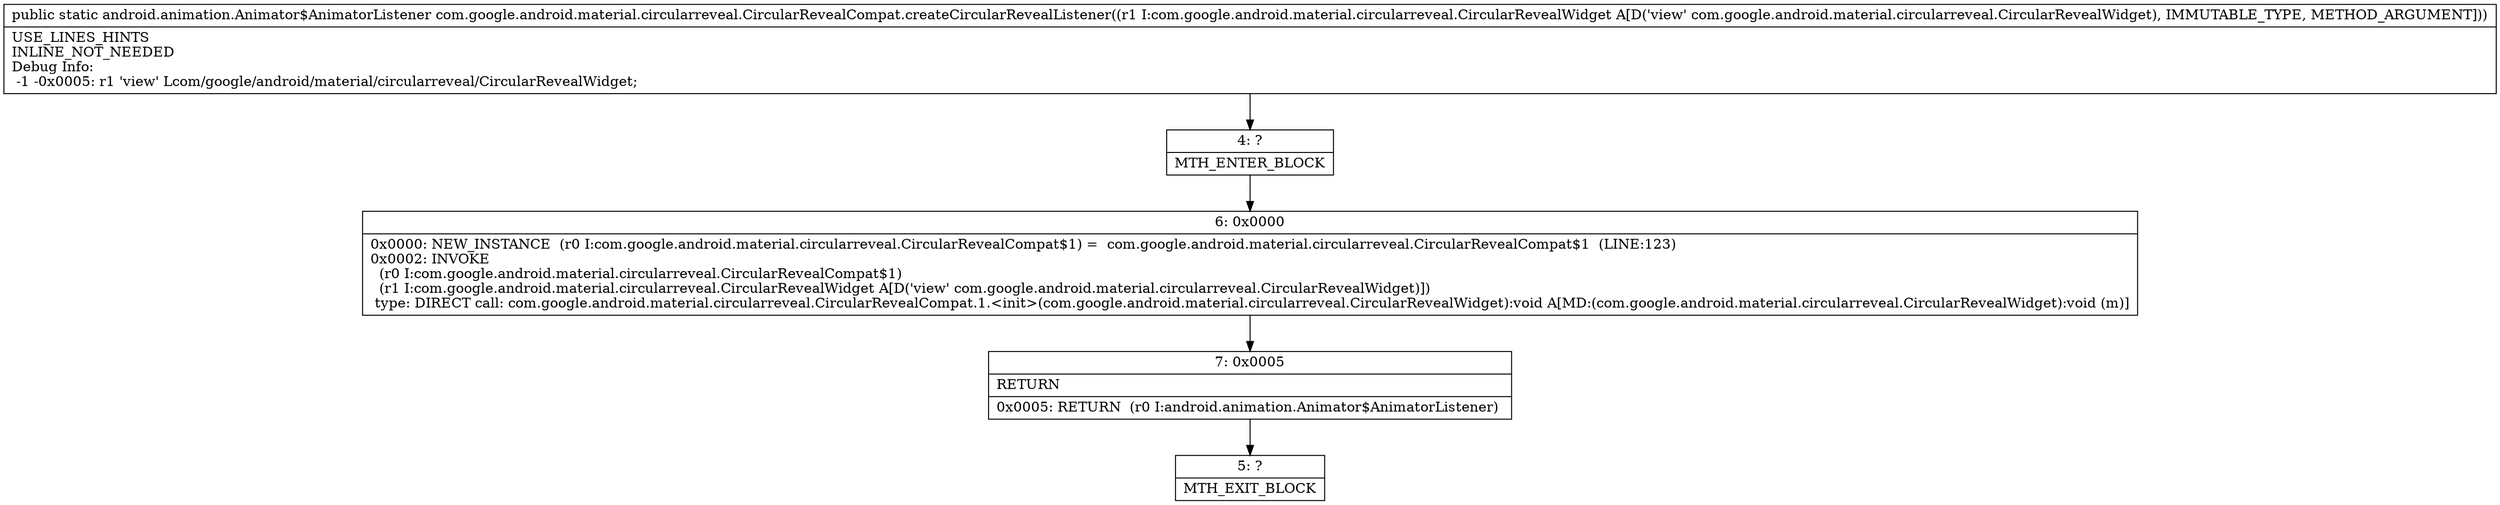 digraph "CFG forcom.google.android.material.circularreveal.CircularRevealCompat.createCircularRevealListener(Lcom\/google\/android\/material\/circularreveal\/CircularRevealWidget;)Landroid\/animation\/Animator$AnimatorListener;" {
Node_4 [shape=record,label="{4\:\ ?|MTH_ENTER_BLOCK\l}"];
Node_6 [shape=record,label="{6\:\ 0x0000|0x0000: NEW_INSTANCE  (r0 I:com.google.android.material.circularreveal.CircularRevealCompat$1) =  com.google.android.material.circularreveal.CircularRevealCompat$1  (LINE:123)\l0x0002: INVOKE  \l  (r0 I:com.google.android.material.circularreveal.CircularRevealCompat$1)\l  (r1 I:com.google.android.material.circularreveal.CircularRevealWidget A[D('view' com.google.android.material.circularreveal.CircularRevealWidget)])\l type: DIRECT call: com.google.android.material.circularreveal.CircularRevealCompat.1.\<init\>(com.google.android.material.circularreveal.CircularRevealWidget):void A[MD:(com.google.android.material.circularreveal.CircularRevealWidget):void (m)]\l}"];
Node_7 [shape=record,label="{7\:\ 0x0005|RETURN\l|0x0005: RETURN  (r0 I:android.animation.Animator$AnimatorListener) \l}"];
Node_5 [shape=record,label="{5\:\ ?|MTH_EXIT_BLOCK\l}"];
MethodNode[shape=record,label="{public static android.animation.Animator$AnimatorListener com.google.android.material.circularreveal.CircularRevealCompat.createCircularRevealListener((r1 I:com.google.android.material.circularreveal.CircularRevealWidget A[D('view' com.google.android.material.circularreveal.CircularRevealWidget), IMMUTABLE_TYPE, METHOD_ARGUMENT]))  | USE_LINES_HINTS\lINLINE_NOT_NEEDED\lDebug Info:\l  \-1 \-0x0005: r1 'view' Lcom\/google\/android\/material\/circularreveal\/CircularRevealWidget;\l}"];
MethodNode -> Node_4;Node_4 -> Node_6;
Node_6 -> Node_7;
Node_7 -> Node_5;
}

